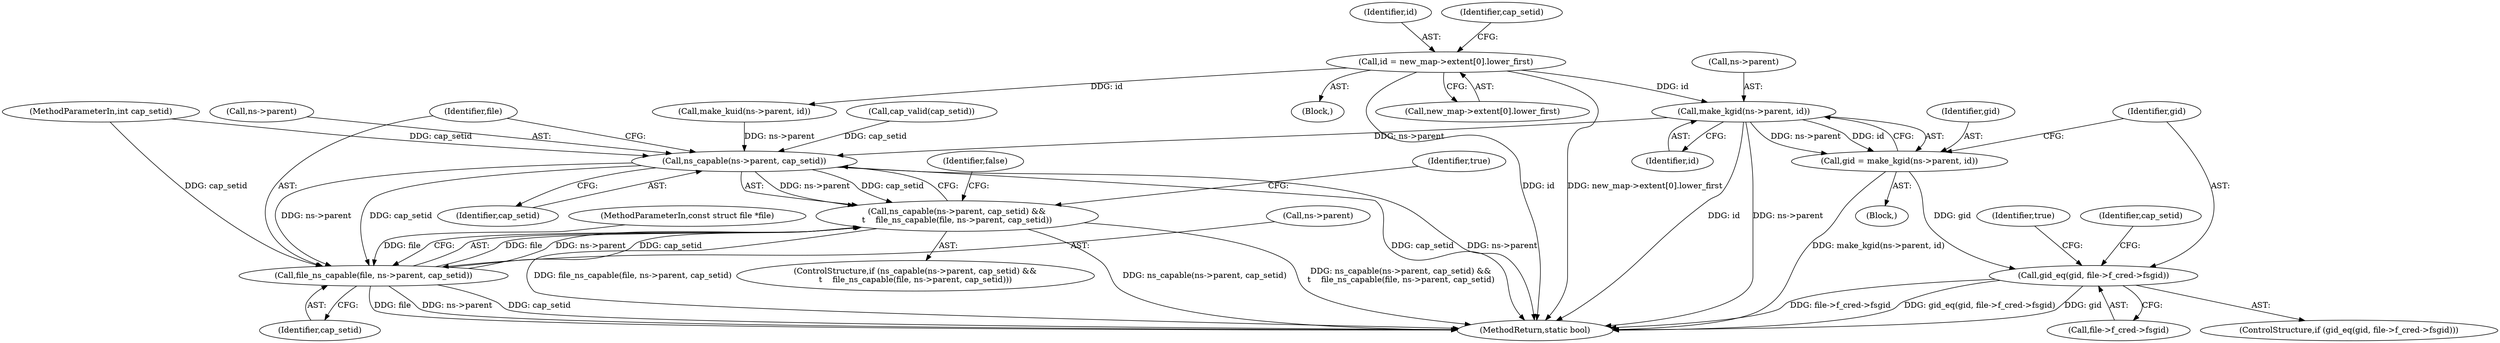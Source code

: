 digraph "0_linux_e3211c120a85b792978bcb4be7b2886df18d27f0@pointer" {
"1000168" [label="(Call,make_kgid(ns->parent, id))"];
"1000127" [label="(Call,id = new_map->extent[0].lower_first)"];
"1000166" [label="(Call,gid = make_kgid(ns->parent, id))"];
"1000174" [label="(Call,gid_eq(gid, file->f_cred->fsgid))"];
"1000191" [label="(Call,ns_capable(ns->parent, cap_setid))"];
"1000190" [label="(Call,ns_capable(ns->parent, cap_setid) &&\n\t    file_ns_capable(file, ns->parent, cap_setid))"];
"1000196" [label="(Call,file_ns_capable(file, ns->parent, cap_setid))"];
"1000205" [label="(Identifier,false)"];
"1000168" [label="(Call,make_kgid(ns->parent, id))"];
"1000128" [label="(Identifier,id)"];
"1000201" [label="(Identifier,cap_setid)"];
"1000189" [label="(ControlStructure,if (ns_capable(ns->parent, cap_setid) &&\n\t    file_ns_capable(file, ns->parent, cap_setid)))"];
"1000195" [label="(Identifier,cap_setid)"];
"1000138" [label="(Identifier,cap_setid)"];
"1000190" [label="(Call,ns_capable(ns->parent, cap_setid) &&\n\t    file_ns_capable(file, ns->parent, cap_setid))"];
"1000185" [label="(Call,cap_valid(cap_setid))"];
"1000175" [label="(Identifier,gid)"];
"1000176" [label="(Call,file->f_cred->fsgid)"];
"1000182" [label="(Identifier,true)"];
"1000203" [label="(Identifier,true)"];
"1000196" [label="(Call,file_ns_capable(file, ns->parent, cap_setid))"];
"1000169" [label="(Call,ns->parent)"];
"1000174" [label="(Call,gid_eq(gid, file->f_cred->fsgid))"];
"1000166" [label="(Call,gid = make_kgid(ns->parent, id))"];
"1000206" [label="(MethodReturn,static bool)"];
"1000192" [label="(Call,ns->parent)"];
"1000125" [label="(Block,)"];
"1000186" [label="(Identifier,cap_setid)"];
"1000104" [label="(MethodParameterIn,const struct file *file)"];
"1000144" [label="(Call,make_kuid(ns->parent, id))"];
"1000164" [label="(Block,)"];
"1000173" [label="(ControlStructure,if (gid_eq(gid, file->f_cred->fsgid)))"];
"1000127" [label="(Call,id = new_map->extent[0].lower_first)"];
"1000198" [label="(Call,ns->parent)"];
"1000106" [label="(MethodParameterIn,int cap_setid)"];
"1000191" [label="(Call,ns_capable(ns->parent, cap_setid))"];
"1000129" [label="(Call,new_map->extent[0].lower_first)"];
"1000167" [label="(Identifier,gid)"];
"1000197" [label="(Identifier,file)"];
"1000172" [label="(Identifier,id)"];
"1000168" -> "1000166"  [label="AST: "];
"1000168" -> "1000172"  [label="CFG: "];
"1000169" -> "1000168"  [label="AST: "];
"1000172" -> "1000168"  [label="AST: "];
"1000166" -> "1000168"  [label="CFG: "];
"1000168" -> "1000206"  [label="DDG: id"];
"1000168" -> "1000206"  [label="DDG: ns->parent"];
"1000168" -> "1000166"  [label="DDG: ns->parent"];
"1000168" -> "1000166"  [label="DDG: id"];
"1000127" -> "1000168"  [label="DDG: id"];
"1000168" -> "1000191"  [label="DDG: ns->parent"];
"1000127" -> "1000125"  [label="AST: "];
"1000127" -> "1000129"  [label="CFG: "];
"1000128" -> "1000127"  [label="AST: "];
"1000129" -> "1000127"  [label="AST: "];
"1000138" -> "1000127"  [label="CFG: "];
"1000127" -> "1000206"  [label="DDG: new_map->extent[0].lower_first"];
"1000127" -> "1000206"  [label="DDG: id"];
"1000127" -> "1000144"  [label="DDG: id"];
"1000166" -> "1000164"  [label="AST: "];
"1000167" -> "1000166"  [label="AST: "];
"1000175" -> "1000166"  [label="CFG: "];
"1000166" -> "1000206"  [label="DDG: make_kgid(ns->parent, id)"];
"1000166" -> "1000174"  [label="DDG: gid"];
"1000174" -> "1000173"  [label="AST: "];
"1000174" -> "1000176"  [label="CFG: "];
"1000175" -> "1000174"  [label="AST: "];
"1000176" -> "1000174"  [label="AST: "];
"1000182" -> "1000174"  [label="CFG: "];
"1000186" -> "1000174"  [label="CFG: "];
"1000174" -> "1000206"  [label="DDG: file->f_cred->fsgid"];
"1000174" -> "1000206"  [label="DDG: gid_eq(gid, file->f_cred->fsgid)"];
"1000174" -> "1000206"  [label="DDG: gid"];
"1000191" -> "1000190"  [label="AST: "];
"1000191" -> "1000195"  [label="CFG: "];
"1000192" -> "1000191"  [label="AST: "];
"1000195" -> "1000191"  [label="AST: "];
"1000197" -> "1000191"  [label="CFG: "];
"1000190" -> "1000191"  [label="CFG: "];
"1000191" -> "1000206"  [label="DDG: cap_setid"];
"1000191" -> "1000206"  [label="DDG: ns->parent"];
"1000191" -> "1000190"  [label="DDG: ns->parent"];
"1000191" -> "1000190"  [label="DDG: cap_setid"];
"1000144" -> "1000191"  [label="DDG: ns->parent"];
"1000185" -> "1000191"  [label="DDG: cap_setid"];
"1000106" -> "1000191"  [label="DDG: cap_setid"];
"1000191" -> "1000196"  [label="DDG: ns->parent"];
"1000191" -> "1000196"  [label="DDG: cap_setid"];
"1000190" -> "1000189"  [label="AST: "];
"1000190" -> "1000196"  [label="CFG: "];
"1000196" -> "1000190"  [label="AST: "];
"1000203" -> "1000190"  [label="CFG: "];
"1000205" -> "1000190"  [label="CFG: "];
"1000190" -> "1000206"  [label="DDG: ns_capable(ns->parent, cap_setid)"];
"1000190" -> "1000206"  [label="DDG: ns_capable(ns->parent, cap_setid) &&\n\t    file_ns_capable(file, ns->parent, cap_setid)"];
"1000190" -> "1000206"  [label="DDG: file_ns_capable(file, ns->parent, cap_setid)"];
"1000196" -> "1000190"  [label="DDG: file"];
"1000196" -> "1000190"  [label="DDG: ns->parent"];
"1000196" -> "1000190"  [label="DDG: cap_setid"];
"1000196" -> "1000201"  [label="CFG: "];
"1000197" -> "1000196"  [label="AST: "];
"1000198" -> "1000196"  [label="AST: "];
"1000201" -> "1000196"  [label="AST: "];
"1000196" -> "1000206"  [label="DDG: cap_setid"];
"1000196" -> "1000206"  [label="DDG: file"];
"1000196" -> "1000206"  [label="DDG: ns->parent"];
"1000104" -> "1000196"  [label="DDG: file"];
"1000106" -> "1000196"  [label="DDG: cap_setid"];
}
